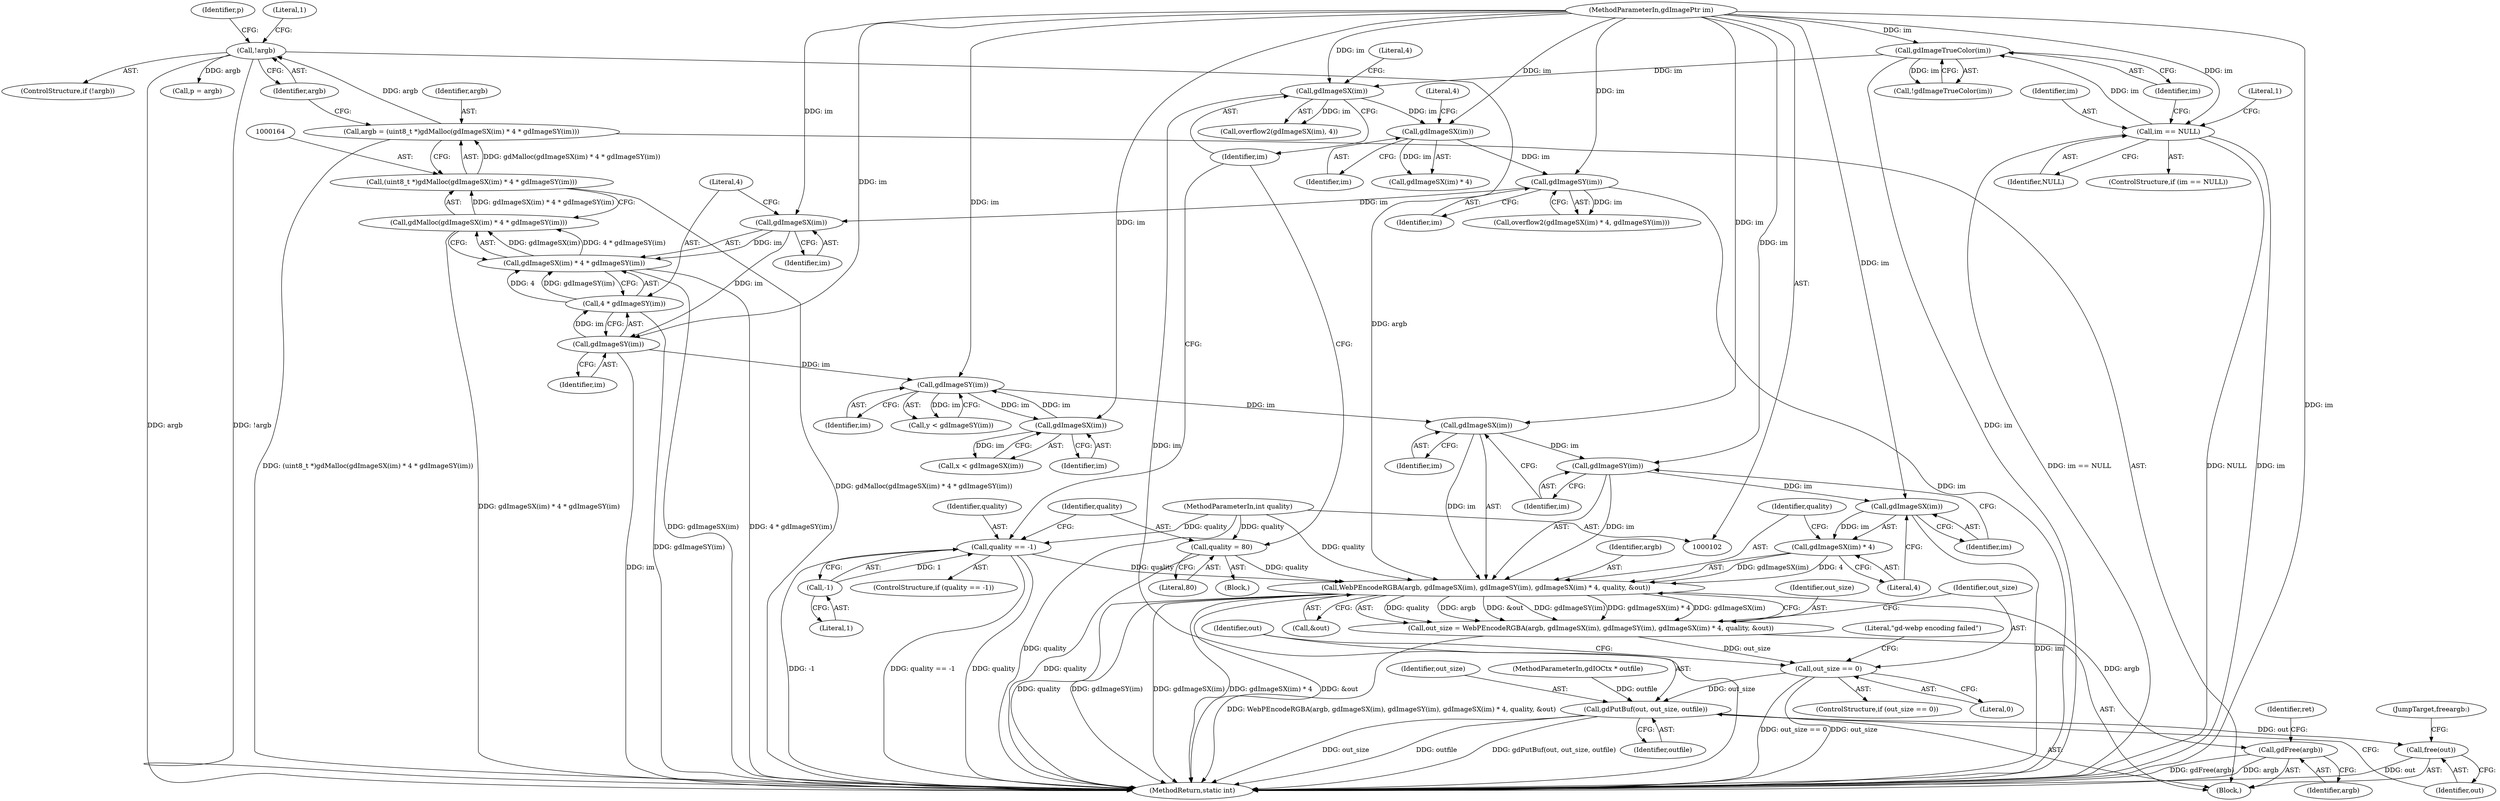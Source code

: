 digraph "0_libgd_a49feeae76d41959d85ee733925a4cf40bac61b2_0@pointer" {
"1000265" [label="(Call,WebPEncodeRGBA(argb, gdImageSX(im), gdImageSY(im), gdImageSX(im) * 4, quality, &out))"];
"1000174" [label="(Call,!argb)"];
"1000161" [label="(Call,argb = (uint8_t *)gdMalloc(gdImageSX(im) * 4 * gdImageSY(im)))"];
"1000163" [label="(Call,(uint8_t *)gdMalloc(gdImageSX(im) * 4 * gdImageSY(im)))"];
"1000165" [label="(Call,gdMalloc(gdImageSX(im) * 4 * gdImageSY(im)))"];
"1000166" [label="(Call,gdImageSX(im) * 4 * gdImageSY(im))"];
"1000167" [label="(Call,gdImageSX(im))"];
"1000156" [label="(Call,gdImageSY(im))"];
"1000153" [label="(Call,gdImageSX(im))"];
"1000144" [label="(Call,gdImageSX(im))"];
"1000126" [label="(Call,gdImageTrueColor(im))"];
"1000118" [label="(Call,im == NULL)"];
"1000103" [label="(MethodParameterIn,gdImagePtr im)"];
"1000169" [label="(Call,4 * gdImageSY(im))"];
"1000171" [label="(Call,gdImageSY(im))"];
"1000267" [label="(Call,gdImageSX(im))"];
"1000188" [label="(Call,gdImageSY(im))"];
"1000199" [label="(Call,gdImageSX(im))"];
"1000271" [label="(Call,gdImageSX(im) * 4)"];
"1000272" [label="(Call,gdImageSX(im))"];
"1000269" [label="(Call,gdImageSY(im))"];
"1000139" [label="(Call,quality = 80)"];
"1000105" [label="(MethodParameterIn,int quality)"];
"1000134" [label="(Call,quality == -1)"];
"1000136" [label="(Call,-1)"];
"1000263" [label="(Call,out_size = WebPEncodeRGBA(argb, gdImageSX(im), gdImageSY(im), gdImageSX(im) * 4, quality, &out))"];
"1000279" [label="(Call,out_size == 0)"];
"1000289" [label="(Call,gdPutBuf(out, out_size, outfile))"];
"1000293" [label="(Call,free(out))"];
"1000296" [label="(Call,gdFree(argb))"];
"1000135" [label="(Identifier,quality)"];
"1000263" [label="(Call,out_size = WebPEncodeRGBA(argb, gdImageSX(im), gdImageSY(im), gdImageSX(im) * 4, quality, &out))"];
"1000274" [label="(Literal,4)"];
"1000163" [label="(Call,(uint8_t *)gdMalloc(gdImageSX(im) * 4 * gdImageSY(im)))"];
"1000156" [label="(Call,gdImageSY(im))"];
"1000272" [label="(Call,gdImageSX(im))"];
"1000161" [label="(Call,argb = (uint8_t *)gdMalloc(gdImageSX(im) * 4 * gdImageSY(im)))"];
"1000280" [label="(Identifier,out_size)"];
"1000199" [label="(Call,gdImageSX(im))"];
"1000266" [label="(Identifier,argb)"];
"1000179" [label="(Call,p = argb)"];
"1000297" [label="(Identifier,argb)"];
"1000125" [label="(Call,!gdImageTrueColor(im))"];
"1000291" [label="(Identifier,out_size)"];
"1000165" [label="(Call,gdMalloc(gdImageSX(im) * 4 * gdImageSY(im)))"];
"1000292" [label="(Identifier,outfile)"];
"1000143" [label="(Call,overflow2(gdImageSX(im), 4))"];
"1000275" [label="(Identifier,quality)"];
"1000281" [label="(Literal,0)"];
"1000154" [label="(Identifier,im)"];
"1000134" [label="(Call,quality == -1)"];
"1000270" [label="(Identifier,im)"];
"1000278" [label="(ControlStructure,if (out_size == 0))"];
"1000172" [label="(Identifier,im)"];
"1000186" [label="(Call,y < gdImageSY(im))"];
"1000118" [label="(Call,im == NULL)"];
"1000293" [label="(Call,free(out))"];
"1000123" [label="(Literal,1)"];
"1000166" [label="(Call,gdImageSX(im) * 4 * gdImageSY(im))"];
"1000300" [label="(MethodReturn,static int)"];
"1000104" [label="(MethodParameterIn,gdIOCtx * outfile)"];
"1000127" [label="(Identifier,im)"];
"1000294" [label="(Identifier,out)"];
"1000170" [label="(Literal,4)"];
"1000140" [label="(Identifier,quality)"];
"1000299" [label="(Identifier,ret)"];
"1000167" [label="(Call,gdImageSX(im))"];
"1000290" [label="(Identifier,out)"];
"1000174" [label="(Call,!argb)"];
"1000141" [label="(Literal,80)"];
"1000284" [label="(Literal,\"gd-webp encoding failed\")"];
"1000151" [label="(Call,overflow2(gdImageSX(im) * 4, gdImageSY(im)))"];
"1000126" [label="(Call,gdImageTrueColor(im))"];
"1000139" [label="(Call,quality = 80)"];
"1000267" [label="(Call,gdImageSX(im))"];
"1000117" [label="(ControlStructure,if (im == NULL))"];
"1000268" [label="(Identifier,im)"];
"1000119" [label="(Identifier,im)"];
"1000157" [label="(Identifier,im)"];
"1000138" [label="(Block,)"];
"1000103" [label="(MethodParameterIn,gdImagePtr im)"];
"1000295" [label="(JumpTarget,freeargb:)"];
"1000279" [label="(Call,out_size == 0)"];
"1000169" [label="(Call,4 * gdImageSY(im))"];
"1000189" [label="(Identifier,im)"];
"1000136" [label="(Call,-1)"];
"1000296" [label="(Call,gdFree(argb))"];
"1000168" [label="(Identifier,im)"];
"1000188" [label="(Call,gdImageSY(im))"];
"1000200" [label="(Identifier,im)"];
"1000264" [label="(Identifier,out_size)"];
"1000153" [label="(Call,gdImageSX(im))"];
"1000180" [label="(Identifier,p)"];
"1000120" [label="(Identifier,NULL)"];
"1000144" [label="(Call,gdImageSX(im))"];
"1000137" [label="(Literal,1)"];
"1000197" [label="(Call,x < gdImageSX(im))"];
"1000269" [label="(Call,gdImageSY(im))"];
"1000273" [label="(Identifier,im)"];
"1000146" [label="(Literal,4)"];
"1000265" [label="(Call,WebPEncodeRGBA(argb, gdImageSX(im), gdImageSY(im), gdImageSX(im) * 4, quality, &out))"];
"1000175" [label="(Identifier,argb)"];
"1000162" [label="(Identifier,argb)"];
"1000155" [label="(Literal,4)"];
"1000271" [label="(Call,gdImageSX(im) * 4)"];
"1000133" [label="(ControlStructure,if (quality == -1))"];
"1000289" [label="(Call,gdPutBuf(out, out_size, outfile))"];
"1000178" [label="(Literal,1)"];
"1000173" [label="(ControlStructure,if (!argb))"];
"1000145" [label="(Identifier,im)"];
"1000105" [label="(MethodParameterIn,int quality)"];
"1000152" [label="(Call,gdImageSX(im) * 4)"];
"1000276" [label="(Call,&out)"];
"1000106" [label="(Block,)"];
"1000171" [label="(Call,gdImageSY(im))"];
"1000265" -> "1000263"  [label="AST: "];
"1000265" -> "1000276"  [label="CFG: "];
"1000266" -> "1000265"  [label="AST: "];
"1000267" -> "1000265"  [label="AST: "];
"1000269" -> "1000265"  [label="AST: "];
"1000271" -> "1000265"  [label="AST: "];
"1000275" -> "1000265"  [label="AST: "];
"1000276" -> "1000265"  [label="AST: "];
"1000263" -> "1000265"  [label="CFG: "];
"1000265" -> "1000300"  [label="DDG: &out"];
"1000265" -> "1000300"  [label="DDG: quality"];
"1000265" -> "1000300"  [label="DDG: gdImageSY(im)"];
"1000265" -> "1000300"  [label="DDG: gdImageSX(im)"];
"1000265" -> "1000300"  [label="DDG: gdImageSX(im) * 4"];
"1000265" -> "1000263"  [label="DDG: quality"];
"1000265" -> "1000263"  [label="DDG: argb"];
"1000265" -> "1000263"  [label="DDG: &out"];
"1000265" -> "1000263"  [label="DDG: gdImageSY(im)"];
"1000265" -> "1000263"  [label="DDG: gdImageSX(im) * 4"];
"1000265" -> "1000263"  [label="DDG: gdImageSX(im)"];
"1000174" -> "1000265"  [label="DDG: argb"];
"1000267" -> "1000265"  [label="DDG: im"];
"1000271" -> "1000265"  [label="DDG: gdImageSX(im)"];
"1000271" -> "1000265"  [label="DDG: 4"];
"1000269" -> "1000265"  [label="DDG: im"];
"1000139" -> "1000265"  [label="DDG: quality"];
"1000134" -> "1000265"  [label="DDG: quality"];
"1000105" -> "1000265"  [label="DDG: quality"];
"1000265" -> "1000296"  [label="DDG: argb"];
"1000174" -> "1000173"  [label="AST: "];
"1000174" -> "1000175"  [label="CFG: "];
"1000175" -> "1000174"  [label="AST: "];
"1000178" -> "1000174"  [label="CFG: "];
"1000180" -> "1000174"  [label="CFG: "];
"1000174" -> "1000300"  [label="DDG: !argb"];
"1000174" -> "1000300"  [label="DDG: argb"];
"1000161" -> "1000174"  [label="DDG: argb"];
"1000174" -> "1000179"  [label="DDG: argb"];
"1000161" -> "1000106"  [label="AST: "];
"1000161" -> "1000163"  [label="CFG: "];
"1000162" -> "1000161"  [label="AST: "];
"1000163" -> "1000161"  [label="AST: "];
"1000175" -> "1000161"  [label="CFG: "];
"1000161" -> "1000300"  [label="DDG: (uint8_t *)gdMalloc(gdImageSX(im) * 4 * gdImageSY(im))"];
"1000163" -> "1000161"  [label="DDG: gdMalloc(gdImageSX(im) * 4 * gdImageSY(im))"];
"1000163" -> "1000165"  [label="CFG: "];
"1000164" -> "1000163"  [label="AST: "];
"1000165" -> "1000163"  [label="AST: "];
"1000163" -> "1000300"  [label="DDG: gdMalloc(gdImageSX(im) * 4 * gdImageSY(im))"];
"1000165" -> "1000163"  [label="DDG: gdImageSX(im) * 4 * gdImageSY(im)"];
"1000165" -> "1000166"  [label="CFG: "];
"1000166" -> "1000165"  [label="AST: "];
"1000165" -> "1000300"  [label="DDG: gdImageSX(im) * 4 * gdImageSY(im)"];
"1000166" -> "1000165"  [label="DDG: gdImageSX(im)"];
"1000166" -> "1000165"  [label="DDG: 4 * gdImageSY(im)"];
"1000166" -> "1000169"  [label="CFG: "];
"1000167" -> "1000166"  [label="AST: "];
"1000169" -> "1000166"  [label="AST: "];
"1000166" -> "1000300"  [label="DDG: 4 * gdImageSY(im)"];
"1000166" -> "1000300"  [label="DDG: gdImageSX(im)"];
"1000167" -> "1000166"  [label="DDG: im"];
"1000169" -> "1000166"  [label="DDG: 4"];
"1000169" -> "1000166"  [label="DDG: gdImageSY(im)"];
"1000167" -> "1000168"  [label="CFG: "];
"1000168" -> "1000167"  [label="AST: "];
"1000170" -> "1000167"  [label="CFG: "];
"1000156" -> "1000167"  [label="DDG: im"];
"1000103" -> "1000167"  [label="DDG: im"];
"1000167" -> "1000171"  [label="DDG: im"];
"1000156" -> "1000151"  [label="AST: "];
"1000156" -> "1000157"  [label="CFG: "];
"1000157" -> "1000156"  [label="AST: "];
"1000151" -> "1000156"  [label="CFG: "];
"1000156" -> "1000300"  [label="DDG: im"];
"1000156" -> "1000151"  [label="DDG: im"];
"1000153" -> "1000156"  [label="DDG: im"];
"1000103" -> "1000156"  [label="DDG: im"];
"1000153" -> "1000152"  [label="AST: "];
"1000153" -> "1000154"  [label="CFG: "];
"1000154" -> "1000153"  [label="AST: "];
"1000155" -> "1000153"  [label="CFG: "];
"1000153" -> "1000152"  [label="DDG: im"];
"1000144" -> "1000153"  [label="DDG: im"];
"1000103" -> "1000153"  [label="DDG: im"];
"1000144" -> "1000143"  [label="AST: "];
"1000144" -> "1000145"  [label="CFG: "];
"1000145" -> "1000144"  [label="AST: "];
"1000146" -> "1000144"  [label="CFG: "];
"1000144" -> "1000300"  [label="DDG: im"];
"1000144" -> "1000143"  [label="DDG: im"];
"1000126" -> "1000144"  [label="DDG: im"];
"1000103" -> "1000144"  [label="DDG: im"];
"1000126" -> "1000125"  [label="AST: "];
"1000126" -> "1000127"  [label="CFG: "];
"1000127" -> "1000126"  [label="AST: "];
"1000125" -> "1000126"  [label="CFG: "];
"1000126" -> "1000300"  [label="DDG: im"];
"1000126" -> "1000125"  [label="DDG: im"];
"1000118" -> "1000126"  [label="DDG: im"];
"1000103" -> "1000126"  [label="DDG: im"];
"1000118" -> "1000117"  [label="AST: "];
"1000118" -> "1000120"  [label="CFG: "];
"1000119" -> "1000118"  [label="AST: "];
"1000120" -> "1000118"  [label="AST: "];
"1000123" -> "1000118"  [label="CFG: "];
"1000127" -> "1000118"  [label="CFG: "];
"1000118" -> "1000300"  [label="DDG: im == NULL"];
"1000118" -> "1000300"  [label="DDG: NULL"];
"1000118" -> "1000300"  [label="DDG: im"];
"1000103" -> "1000118"  [label="DDG: im"];
"1000103" -> "1000102"  [label="AST: "];
"1000103" -> "1000300"  [label="DDG: im"];
"1000103" -> "1000171"  [label="DDG: im"];
"1000103" -> "1000188"  [label="DDG: im"];
"1000103" -> "1000199"  [label="DDG: im"];
"1000103" -> "1000267"  [label="DDG: im"];
"1000103" -> "1000269"  [label="DDG: im"];
"1000103" -> "1000272"  [label="DDG: im"];
"1000169" -> "1000171"  [label="CFG: "];
"1000170" -> "1000169"  [label="AST: "];
"1000171" -> "1000169"  [label="AST: "];
"1000169" -> "1000300"  [label="DDG: gdImageSY(im)"];
"1000171" -> "1000169"  [label="DDG: im"];
"1000171" -> "1000172"  [label="CFG: "];
"1000172" -> "1000171"  [label="AST: "];
"1000171" -> "1000300"  [label="DDG: im"];
"1000171" -> "1000188"  [label="DDG: im"];
"1000267" -> "1000268"  [label="CFG: "];
"1000268" -> "1000267"  [label="AST: "];
"1000270" -> "1000267"  [label="CFG: "];
"1000188" -> "1000267"  [label="DDG: im"];
"1000267" -> "1000269"  [label="DDG: im"];
"1000188" -> "1000186"  [label="AST: "];
"1000188" -> "1000189"  [label="CFG: "];
"1000189" -> "1000188"  [label="AST: "];
"1000186" -> "1000188"  [label="CFG: "];
"1000188" -> "1000186"  [label="DDG: im"];
"1000199" -> "1000188"  [label="DDG: im"];
"1000188" -> "1000199"  [label="DDG: im"];
"1000199" -> "1000197"  [label="AST: "];
"1000199" -> "1000200"  [label="CFG: "];
"1000200" -> "1000199"  [label="AST: "];
"1000197" -> "1000199"  [label="CFG: "];
"1000199" -> "1000197"  [label="DDG: im"];
"1000271" -> "1000274"  [label="CFG: "];
"1000272" -> "1000271"  [label="AST: "];
"1000274" -> "1000271"  [label="AST: "];
"1000275" -> "1000271"  [label="CFG: "];
"1000272" -> "1000271"  [label="DDG: im"];
"1000272" -> "1000273"  [label="CFG: "];
"1000273" -> "1000272"  [label="AST: "];
"1000274" -> "1000272"  [label="CFG: "];
"1000272" -> "1000300"  [label="DDG: im"];
"1000269" -> "1000272"  [label="DDG: im"];
"1000269" -> "1000270"  [label="CFG: "];
"1000270" -> "1000269"  [label="AST: "];
"1000273" -> "1000269"  [label="CFG: "];
"1000139" -> "1000138"  [label="AST: "];
"1000139" -> "1000141"  [label="CFG: "];
"1000140" -> "1000139"  [label="AST: "];
"1000141" -> "1000139"  [label="AST: "];
"1000145" -> "1000139"  [label="CFG: "];
"1000139" -> "1000300"  [label="DDG: quality"];
"1000105" -> "1000139"  [label="DDG: quality"];
"1000105" -> "1000102"  [label="AST: "];
"1000105" -> "1000300"  [label="DDG: quality"];
"1000105" -> "1000134"  [label="DDG: quality"];
"1000134" -> "1000133"  [label="AST: "];
"1000134" -> "1000136"  [label="CFG: "];
"1000135" -> "1000134"  [label="AST: "];
"1000136" -> "1000134"  [label="AST: "];
"1000140" -> "1000134"  [label="CFG: "];
"1000145" -> "1000134"  [label="CFG: "];
"1000134" -> "1000300"  [label="DDG: quality == -1"];
"1000134" -> "1000300"  [label="DDG: quality"];
"1000134" -> "1000300"  [label="DDG: -1"];
"1000136" -> "1000134"  [label="DDG: 1"];
"1000136" -> "1000137"  [label="CFG: "];
"1000137" -> "1000136"  [label="AST: "];
"1000263" -> "1000106"  [label="AST: "];
"1000264" -> "1000263"  [label="AST: "];
"1000280" -> "1000263"  [label="CFG: "];
"1000263" -> "1000300"  [label="DDG: WebPEncodeRGBA(argb, gdImageSX(im), gdImageSY(im), gdImageSX(im) * 4, quality, &out)"];
"1000263" -> "1000279"  [label="DDG: out_size"];
"1000279" -> "1000278"  [label="AST: "];
"1000279" -> "1000281"  [label="CFG: "];
"1000280" -> "1000279"  [label="AST: "];
"1000281" -> "1000279"  [label="AST: "];
"1000284" -> "1000279"  [label="CFG: "];
"1000290" -> "1000279"  [label="CFG: "];
"1000279" -> "1000300"  [label="DDG: out_size"];
"1000279" -> "1000300"  [label="DDG: out_size == 0"];
"1000279" -> "1000289"  [label="DDG: out_size"];
"1000289" -> "1000106"  [label="AST: "];
"1000289" -> "1000292"  [label="CFG: "];
"1000290" -> "1000289"  [label="AST: "];
"1000291" -> "1000289"  [label="AST: "];
"1000292" -> "1000289"  [label="AST: "];
"1000294" -> "1000289"  [label="CFG: "];
"1000289" -> "1000300"  [label="DDG: out_size"];
"1000289" -> "1000300"  [label="DDG: outfile"];
"1000289" -> "1000300"  [label="DDG: gdPutBuf(out, out_size, outfile)"];
"1000104" -> "1000289"  [label="DDG: outfile"];
"1000289" -> "1000293"  [label="DDG: out"];
"1000293" -> "1000106"  [label="AST: "];
"1000293" -> "1000294"  [label="CFG: "];
"1000294" -> "1000293"  [label="AST: "];
"1000295" -> "1000293"  [label="CFG: "];
"1000293" -> "1000300"  [label="DDG: out"];
"1000296" -> "1000106"  [label="AST: "];
"1000296" -> "1000297"  [label="CFG: "];
"1000297" -> "1000296"  [label="AST: "];
"1000299" -> "1000296"  [label="CFG: "];
"1000296" -> "1000300"  [label="DDG: gdFree(argb)"];
"1000296" -> "1000300"  [label="DDG: argb"];
}
